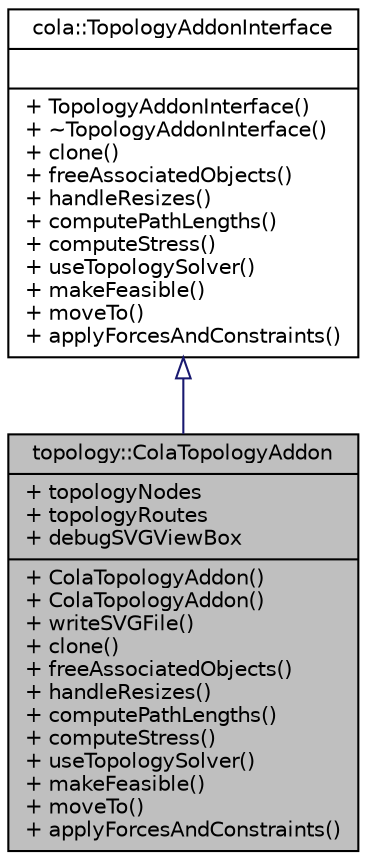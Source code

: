 digraph "topology::ColaTopologyAddon"
{
  edge [fontname="Helvetica",fontsize="10",labelfontname="Helvetica",labelfontsize="10"];
  node [fontname="Helvetica",fontsize="10",shape=record];
  Node0 [label="{topology::ColaTopologyAddon\n|+ topologyNodes\l+ topologyRoutes\l+ debugSVGViewBox\l|+ ColaTopologyAddon()\l+ ColaTopologyAddon()\l+ writeSVGFile()\l+ clone()\l+ freeAssociatedObjects()\l+ handleResizes()\l+ computePathLengths()\l+ computeStress()\l+ useTopologySolver()\l+ makeFeasible()\l+ moveTo()\l+ applyForcesAndConstraints()\l}",height=0.2,width=0.4,color="black", fillcolor="grey75", style="filled", fontcolor="black"];
  Node1 -> Node0 [dir="back",color="midnightblue",fontsize="10",style="solid",arrowtail="onormal",fontname="Helvetica"];
  Node1 [label="{cola::TopologyAddonInterface\n||+ TopologyAddonInterface()\l+ ~TopologyAddonInterface()\l+ clone()\l+ freeAssociatedObjects()\l+ handleResizes()\l+ computePathLengths()\l+ computeStress()\l+ useTopologySolver()\l+ makeFeasible()\l+ moveTo()\l+ applyForcesAndConstraints()\l}",height=0.2,width=0.4,color="black", fillcolor="white", style="filled",URL="$classcola_1_1TopologyAddonInterface.html",tooltip="Interface for writing COLA addons to handle topology preserving layout. "];
}
